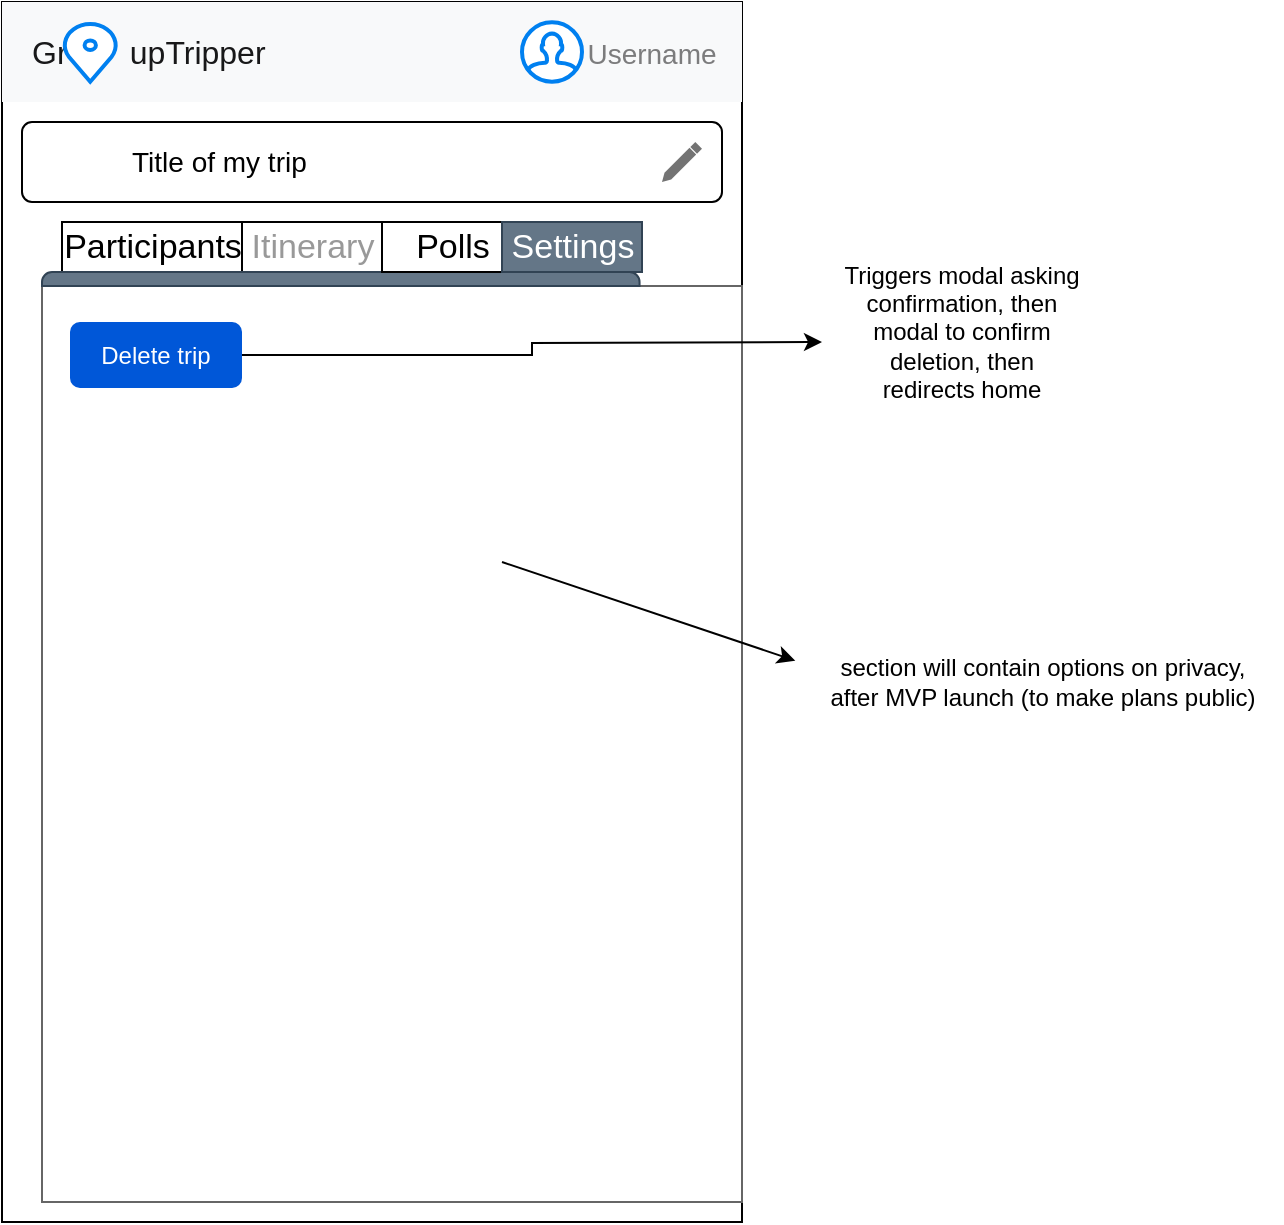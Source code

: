 <mxfile version="21.5.0" type="device">
  <diagram name="Page-1" id="GP6qwp7ApCpyK-i6ryjM">
    <mxGraphModel dx="794" dy="1107" grid="1" gridSize="10" guides="1" tooltips="1" connect="1" arrows="1" fold="1" page="1" pageScale="1" pageWidth="850" pageHeight="1100" math="0" shadow="0">
      <root>
        <mxCell id="0" />
        <mxCell id="1" parent="0" />
        <mxCell id="73GZ3ZYPHvLhtCgpesZh-1" value="" style="rounded=0;whiteSpace=wrap;html=1;" parent="1" vertex="1">
          <mxGeometry x="20" y="100" width="370" height="610" as="geometry" />
        </mxCell>
        <mxCell id="73GZ3ZYPHvLhtCgpesZh-2" value="Gr&amp;nbsp; &amp;nbsp;o&amp;nbsp; upTripper" style="html=1;shadow=0;dashed=0;fillColor=#F8F9FA;strokeColor=none;fontSize=16;fontColor=#181819;align=left;spacing=15;" parent="1" vertex="1">
          <mxGeometry x="20" y="100" width="370" height="50" as="geometry" />
        </mxCell>
        <mxCell id="73GZ3ZYPHvLhtCgpesZh-3" value="Username" style="fillColor=none;strokeColor=none;fontSize=14;fontColor=#7C7C7D;align=center;" parent="73GZ3ZYPHvLhtCgpesZh-2" vertex="1">
          <mxGeometry width="50" height="40" relative="1" as="geometry">
            <mxPoint x="300" y="5" as="offset" />
          </mxGeometry>
        </mxCell>
        <mxCell id="73GZ3ZYPHvLhtCgpesZh-4" value="" style="html=1;verticalLabelPosition=bottom;align=center;labelBackgroundColor=#ffffff;verticalAlign=top;strokeWidth=2;strokeColor=#0080F0;shadow=0;dashed=0;shape=mxgraph.ios7.icons.location;" parent="73GZ3ZYPHvLhtCgpesZh-2" vertex="1">
          <mxGeometry x="30" y="10.158" width="28.24" height="29.683" as="geometry" />
        </mxCell>
        <mxCell id="73GZ3ZYPHvLhtCgpesZh-5" value="" style="html=1;verticalLabelPosition=bottom;align=center;labelBackgroundColor=#ffffff;verticalAlign=top;strokeWidth=2;strokeColor=#0080F0;shadow=0;dashed=0;shape=mxgraph.ios7.icons.user;" parent="73GZ3ZYPHvLhtCgpesZh-2" vertex="1">
          <mxGeometry x="260" y="10.153" width="30" height="29.683" as="geometry" />
        </mxCell>
        <mxCell id="73GZ3ZYPHvLhtCgpesZh-26" value="" style="group" parent="1" vertex="1" connectable="0">
          <mxGeometry x="30" y="160" width="360" height="70" as="geometry" />
        </mxCell>
        <mxCell id="73GZ3ZYPHvLhtCgpesZh-119" value="" style="rounded=0;whiteSpace=wrap;html=1;" parent="73GZ3ZYPHvLhtCgpesZh-26" vertex="1">
          <mxGeometry x="10" y="10" width="280" height="20" as="geometry" />
        </mxCell>
        <mxCell id="73GZ3ZYPHvLhtCgpesZh-27" value="Title of my trip" style="html=1;shadow=0;dashed=0;shape=mxgraph.bootstrap.rrect;rSize=5;html=1;whiteSpace=wrap;align=left;spacing=15;spacingLeft=40;fontSize=14;" parent="73GZ3ZYPHvLhtCgpesZh-26" vertex="1">
          <mxGeometry width="350" height="40" as="geometry" />
        </mxCell>
        <mxCell id="73GZ3ZYPHvLhtCgpesZh-118" value="" style="html=1;dashed=0;aspect=fixed;verticalLabelPosition=bottom;verticalAlign=top;align=center;shape=mxgraph.gmdl.edit;strokeColor=none;fillColor=#737373;shadow=0;sketch=0;" parent="73GZ3ZYPHvLhtCgpesZh-26" vertex="1">
          <mxGeometry x="320" y="10" width="20" height="20" as="geometry" />
        </mxCell>
        <mxCell id="73GZ3ZYPHvLhtCgpesZh-120" value="" style="strokeWidth=1;shadow=0;dashed=0;align=center;html=1;shape=mxgraph.mockup.containers.marginRect2;rectMarginTop=32;strokeColor=#666666;gradientColor=none;whiteSpace=wrap;" parent="1" vertex="1">
          <mxGeometry x="40" y="210" width="350" height="490" as="geometry" />
        </mxCell>
        <mxCell id="73GZ3ZYPHvLhtCgpesZh-121" value="Participants" style="strokeWidth=1;shadow=0;dashed=0;align=center;html=1;shape=mxgraph.mockup.containers.rrect;rSize=0;fontSize=17;" parent="73GZ3ZYPHvLhtCgpesZh-120" vertex="1">
          <mxGeometry width="90" height="25" relative="1" as="geometry">
            <mxPoint x="10" as="offset" />
          </mxGeometry>
        </mxCell>
        <mxCell id="73GZ3ZYPHvLhtCgpesZh-122" value="Itinerary" style="strokeWidth=1;shadow=0;dashed=0;align=center;html=1;shape=mxgraph.mockup.containers.rrect;rSize=0;fontSize=17;fontStyle=0;fontColor=#999999;" parent="73GZ3ZYPHvLhtCgpesZh-120" vertex="1">
          <mxGeometry width="70" height="25" relative="1" as="geometry">
            <mxPoint x="100" as="offset" />
          </mxGeometry>
        </mxCell>
        <mxCell id="73GZ3ZYPHvLhtCgpesZh-124" value="" style="strokeWidth=1;shadow=0;dashed=0;align=center;html=1;shape=mxgraph.mockup.containers.topButton;rSize=5;strokeColor=#314354;fillColor=#647687;resizeWidth=1;movable=0;deletable=1;fontColor=#ffffff;" parent="73GZ3ZYPHvLhtCgpesZh-120" vertex="1">
          <mxGeometry width="298.78" height="7" relative="1" as="geometry">
            <mxPoint y="25" as="offset" />
          </mxGeometry>
        </mxCell>
        <mxCell id="oP36SIvCgkWLBQfdX1qb-4" style="edgeStyle=orthogonalEdgeStyle;rounded=0;orthogonalLoop=1;jettySize=auto;html=1;" edge="1" parent="73GZ3ZYPHvLhtCgpesZh-120" source="73GZ3ZYPHvLhtCgpesZh-163">
          <mxGeometry relative="1" as="geometry">
            <mxPoint x="390" y="60" as="targetPoint" />
          </mxGeometry>
        </mxCell>
        <mxCell id="73GZ3ZYPHvLhtCgpesZh-163" value="Delete trip" style="rounded=1;fillColor=#0057D8;strokeColor=none;html=1;whiteSpace=wrap;fontColor=#ffffff;align=center;verticalAlign=middle;fontStyle=0;fontSize=12;sketch=0;" parent="73GZ3ZYPHvLhtCgpesZh-120" vertex="1">
          <mxGeometry x="14" y="50" width="86" height="33" as="geometry" />
        </mxCell>
        <mxCell id="OBYgA5Wvsaz-4haqOb0p-1" value="Polls" style="strokeWidth=1;shadow=0;dashed=0;align=center;html=1;shape=mxgraph.mockup.containers.rrect;rSize=0;fontSize=17;fontStyle=0;" parent="73GZ3ZYPHvLhtCgpesZh-120" vertex="1">
          <mxGeometry x="170" width="70" height="25" as="geometry" />
        </mxCell>
        <mxCell id="oP36SIvCgkWLBQfdX1qb-1" value="" style="endArrow=classic;html=1;rounded=0;entryX=-0.014;entryY=0.233;entryDx=0;entryDy=0;entryPerimeter=0;" edge="1" parent="73GZ3ZYPHvLhtCgpesZh-120" target="oP36SIvCgkWLBQfdX1qb-2">
          <mxGeometry width="50" height="50" relative="1" as="geometry">
            <mxPoint x="230" y="170" as="sourcePoint" />
            <mxPoint x="430" y="60" as="targetPoint" />
          </mxGeometry>
        </mxCell>
        <mxCell id="4zo4bbLcgdqmMq1SkeDr-9" value="Settings" style="strokeWidth=1;shadow=0;dashed=0;align=center;html=1;shape=mxgraph.mockup.containers.rrect;rSize=0;fontSize=17;fontStyle=0;fillColor=#647687;fontColor=#ffffff;strokeColor=#314354;" parent="1" vertex="1">
          <mxGeometry x="270" y="210" width="70" height="25" as="geometry" />
        </mxCell>
        <mxCell id="oP36SIvCgkWLBQfdX1qb-2" value="section will contain options on privacy, &lt;br&gt;after MVP launch (to make plans public)" style="text;html=1;align=center;verticalAlign=middle;resizable=0;points=[];autosize=1;strokeColor=none;fillColor=none;" vertex="1" parent="1">
          <mxGeometry x="420" y="420" width="240" height="40" as="geometry" />
        </mxCell>
        <mxCell id="oP36SIvCgkWLBQfdX1qb-3" value="Triggers modal asking confirmation, then modal to confirm deletion, then redirects home" style="text;html=1;strokeColor=none;fillColor=none;align=center;verticalAlign=middle;whiteSpace=wrap;rounded=0;" vertex="1" parent="1">
          <mxGeometry x="440" y="250" width="120" height="30" as="geometry" />
        </mxCell>
      </root>
    </mxGraphModel>
  </diagram>
</mxfile>
